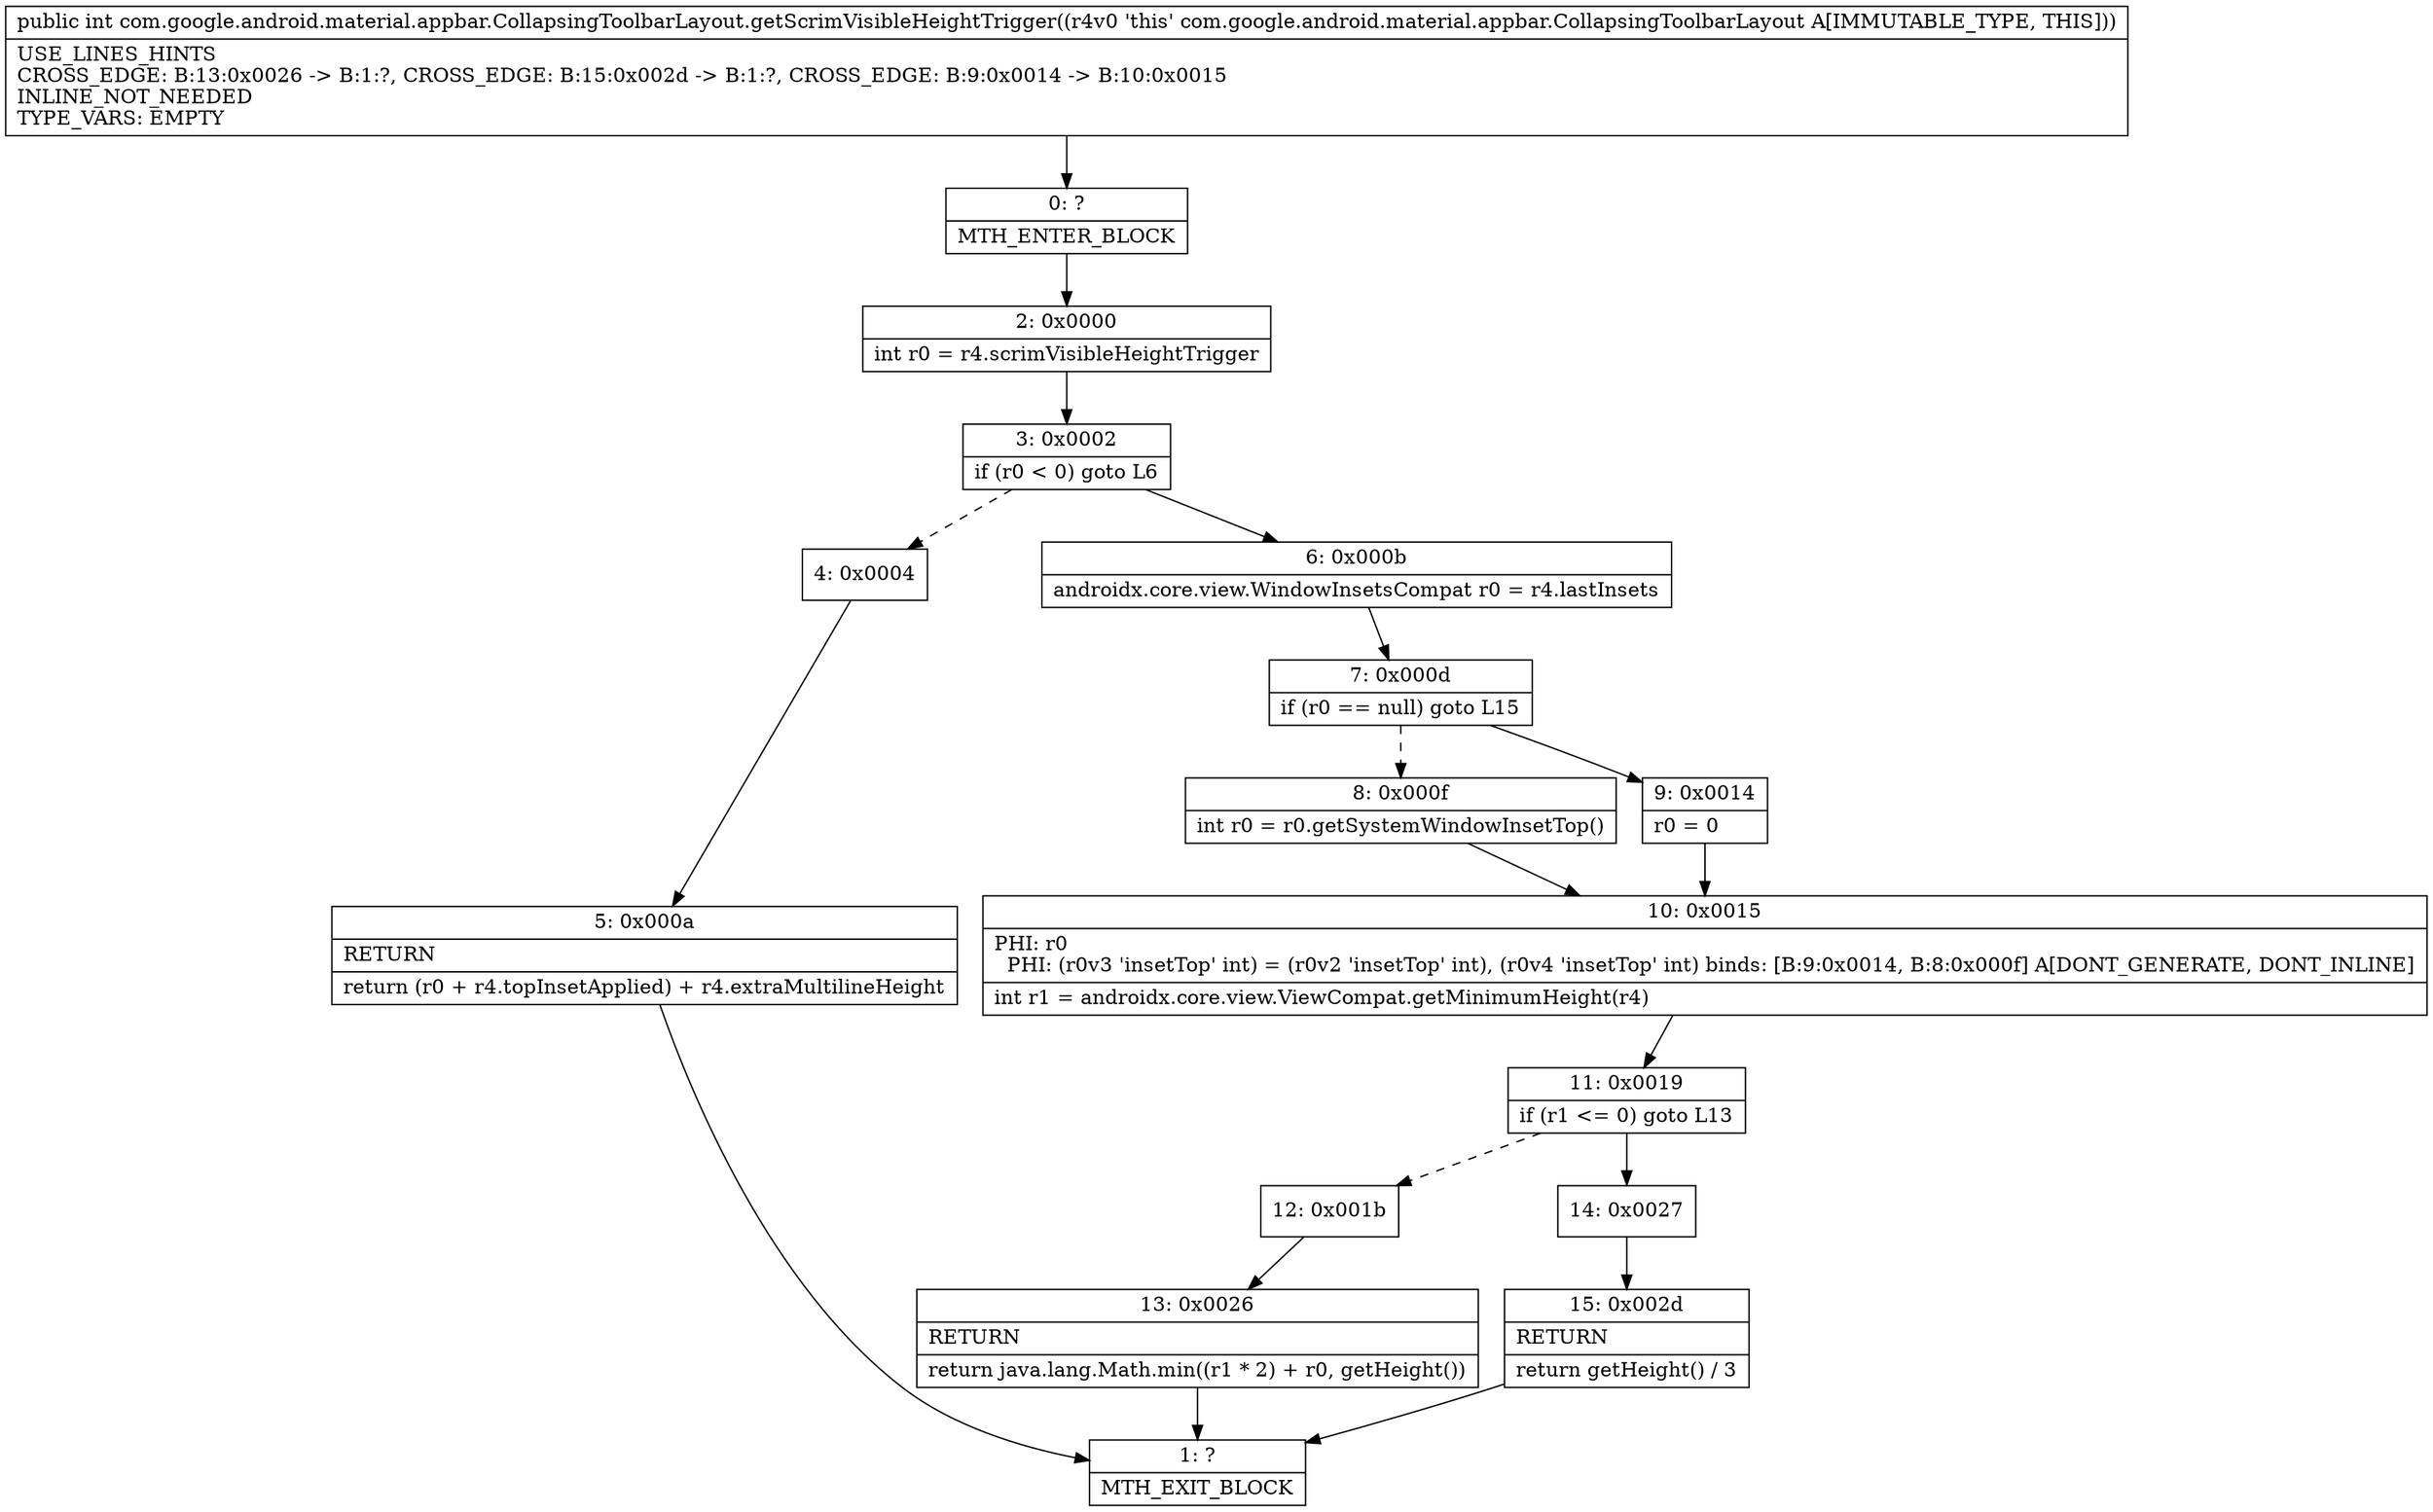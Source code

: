 digraph "CFG forcom.google.android.material.appbar.CollapsingToolbarLayout.getScrimVisibleHeightTrigger()I" {
Node_0 [shape=record,label="{0\:\ ?|MTH_ENTER_BLOCK\l}"];
Node_2 [shape=record,label="{2\:\ 0x0000|int r0 = r4.scrimVisibleHeightTrigger\l}"];
Node_3 [shape=record,label="{3\:\ 0x0002|if (r0 \< 0) goto L6\l}"];
Node_4 [shape=record,label="{4\:\ 0x0004}"];
Node_5 [shape=record,label="{5\:\ 0x000a|RETURN\l|return (r0 + r4.topInsetApplied) + r4.extraMultilineHeight\l}"];
Node_1 [shape=record,label="{1\:\ ?|MTH_EXIT_BLOCK\l}"];
Node_6 [shape=record,label="{6\:\ 0x000b|androidx.core.view.WindowInsetsCompat r0 = r4.lastInsets\l}"];
Node_7 [shape=record,label="{7\:\ 0x000d|if (r0 == null) goto L15\l}"];
Node_8 [shape=record,label="{8\:\ 0x000f|int r0 = r0.getSystemWindowInsetTop()\l}"];
Node_10 [shape=record,label="{10\:\ 0x0015|PHI: r0 \l  PHI: (r0v3 'insetTop' int) = (r0v2 'insetTop' int), (r0v4 'insetTop' int) binds: [B:9:0x0014, B:8:0x000f] A[DONT_GENERATE, DONT_INLINE]\l|int r1 = androidx.core.view.ViewCompat.getMinimumHeight(r4)\l}"];
Node_11 [shape=record,label="{11\:\ 0x0019|if (r1 \<= 0) goto L13\l}"];
Node_12 [shape=record,label="{12\:\ 0x001b}"];
Node_13 [shape=record,label="{13\:\ 0x0026|RETURN\l|return java.lang.Math.min((r1 * 2) + r0, getHeight())\l}"];
Node_14 [shape=record,label="{14\:\ 0x0027}"];
Node_15 [shape=record,label="{15\:\ 0x002d|RETURN\l|return getHeight() \/ 3\l}"];
Node_9 [shape=record,label="{9\:\ 0x0014|r0 = 0\l}"];
MethodNode[shape=record,label="{public int com.google.android.material.appbar.CollapsingToolbarLayout.getScrimVisibleHeightTrigger((r4v0 'this' com.google.android.material.appbar.CollapsingToolbarLayout A[IMMUTABLE_TYPE, THIS]))  | USE_LINES_HINTS\lCROSS_EDGE: B:13:0x0026 \-\> B:1:?, CROSS_EDGE: B:15:0x002d \-\> B:1:?, CROSS_EDGE: B:9:0x0014 \-\> B:10:0x0015\lINLINE_NOT_NEEDED\lTYPE_VARS: EMPTY\l}"];
MethodNode -> Node_0;Node_0 -> Node_2;
Node_2 -> Node_3;
Node_3 -> Node_4[style=dashed];
Node_3 -> Node_6;
Node_4 -> Node_5;
Node_5 -> Node_1;
Node_6 -> Node_7;
Node_7 -> Node_8[style=dashed];
Node_7 -> Node_9;
Node_8 -> Node_10;
Node_10 -> Node_11;
Node_11 -> Node_12[style=dashed];
Node_11 -> Node_14;
Node_12 -> Node_13;
Node_13 -> Node_1;
Node_14 -> Node_15;
Node_15 -> Node_1;
Node_9 -> Node_10;
}

